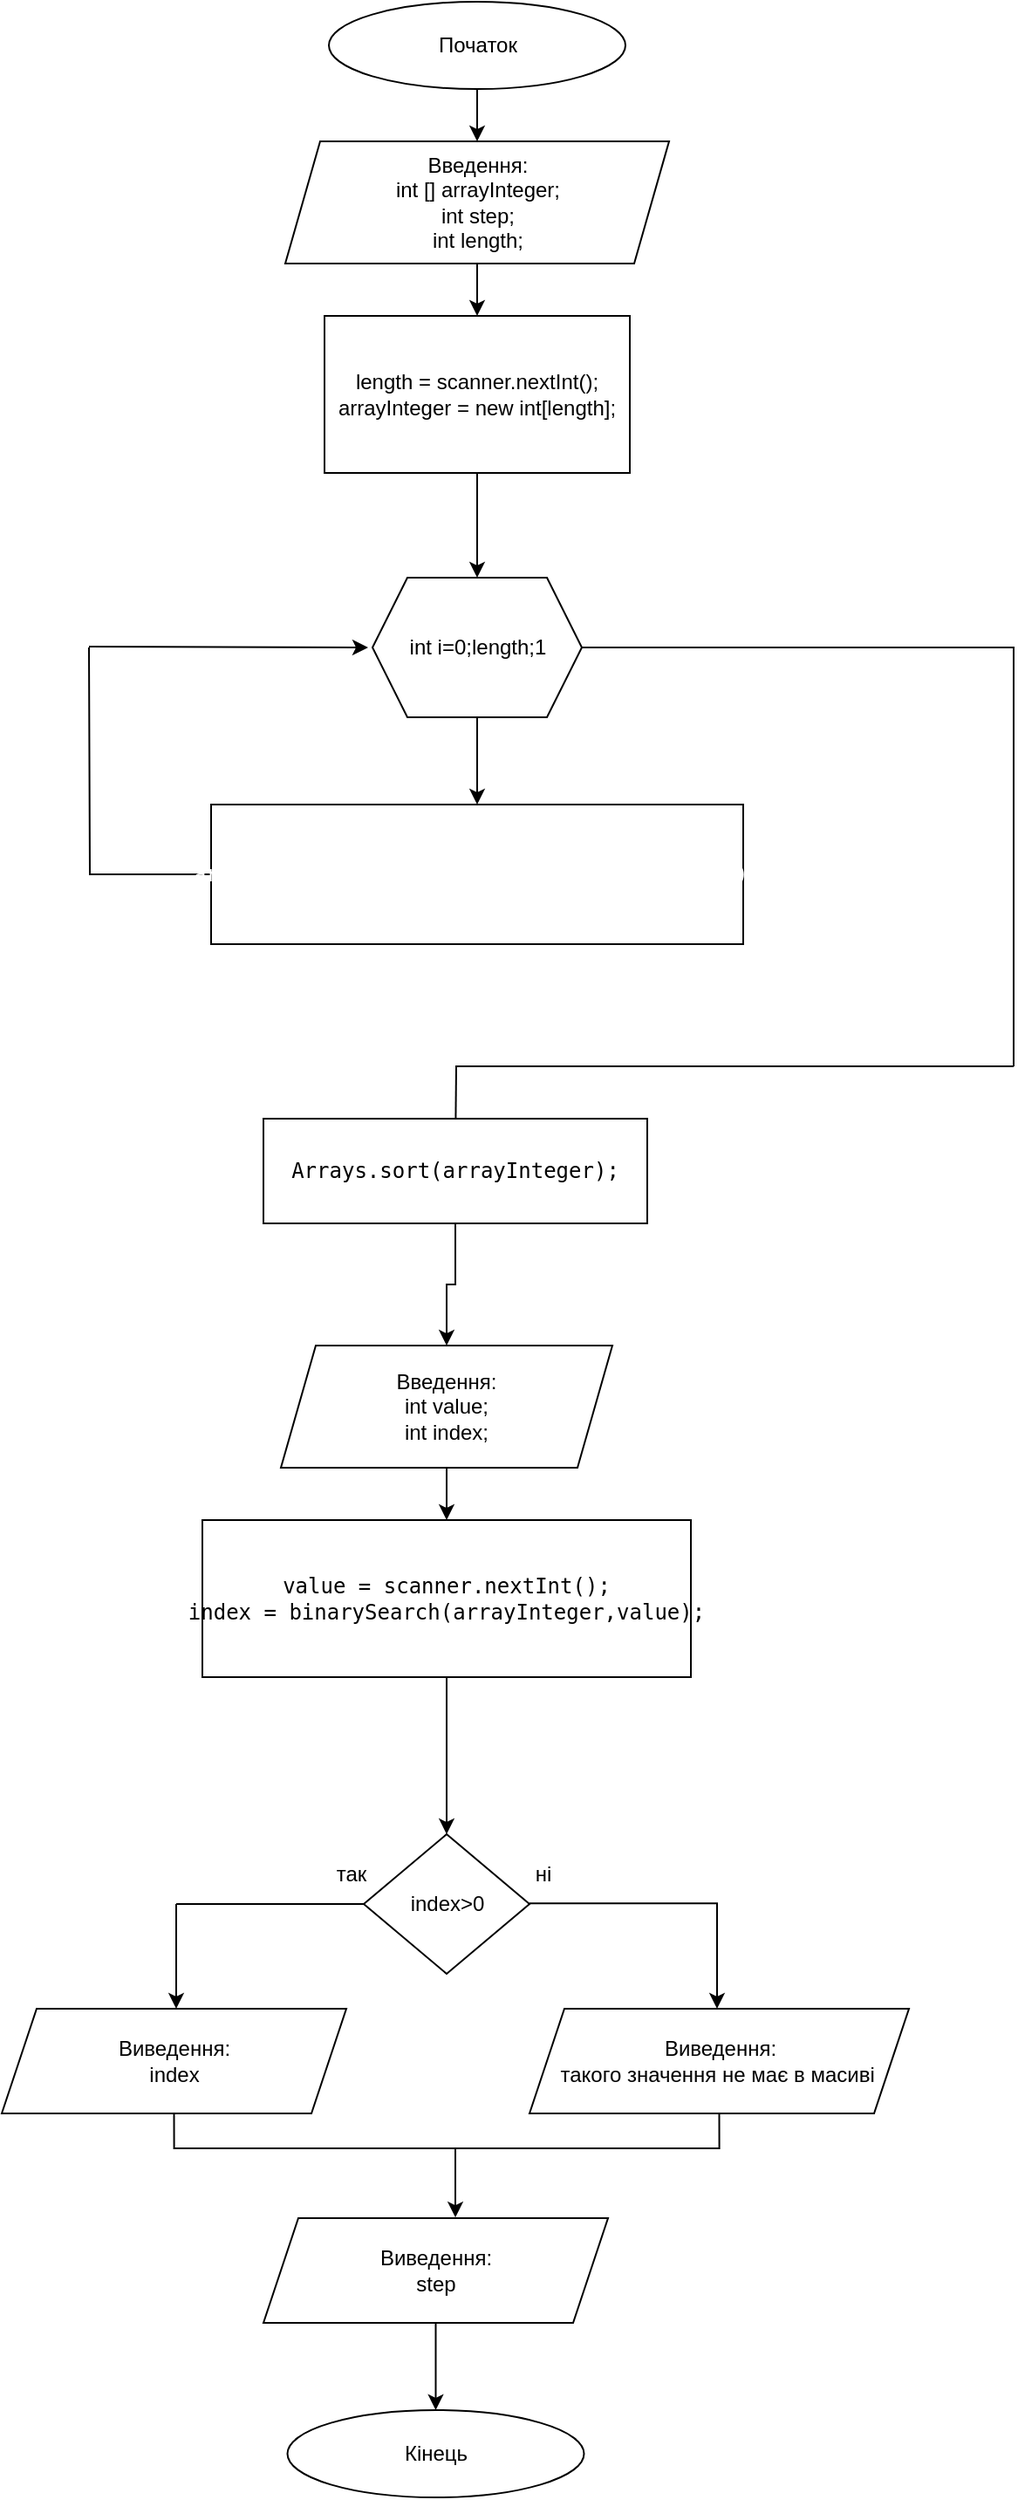 <mxfile version="20.5.3" type="embed"><diagram id="f3UuzY8pM-iCAZF-LdY3" name="Сторінка-1"><mxGraphModel dx="1292" dy="527" grid="1" gridSize="10" guides="1" tooltips="1" connect="1" arrows="1" fold="1" page="0" pageScale="1" pageWidth="827" pageHeight="1169" background="none" math="0" shadow="0"><root><mxCell id="0"/><mxCell id="1" parent="0"/><mxCell id="e-9pmOV4Egj6Z-eGIl2M-47" style="edgeStyle=orthogonalEdgeStyle;rounded=0;orthogonalLoop=1;jettySize=auto;html=1;entryX=0.5;entryY=0;entryDx=0;entryDy=0;" parent="1" source="e-9pmOV4Egj6Z-eGIl2M-35" target="e-9pmOV4Egj6Z-eGIl2M-36" edge="1"><mxGeometry relative="1" as="geometry"/></mxCell><mxCell id="e-9pmOV4Egj6Z-eGIl2M-35" value="Початок" style="ellipse;whiteSpace=wrap;html=1;" parent="1" vertex="1"><mxGeometry x="527.5" y="30" width="170" height="50" as="geometry"/></mxCell><mxCell id="e-9pmOV4Egj6Z-eGIl2M-50" style="edgeStyle=orthogonalEdgeStyle;rounded=0;orthogonalLoop=1;jettySize=auto;html=1;entryX=0.5;entryY=0;entryDx=0;entryDy=0;" parent="1" source="e-9pmOV4Egj6Z-eGIl2M-36" target="e-9pmOV4Egj6Z-eGIl2M-39" edge="1"><mxGeometry relative="1" as="geometry"/></mxCell><mxCell id="e-9pmOV4Egj6Z-eGIl2M-36" value="&lt;div style=&quot;&quot;&gt;&lt;span style=&quot;background-color: initial;&quot;&gt;Введення:&lt;/span&gt;&lt;/div&gt;&lt;div style=&quot;&quot;&gt;&lt;span style=&quot;background-color: initial;&quot;&gt;int [] arrayInteger;&lt;/span&gt;&lt;/div&gt;&lt;div style=&quot;&quot;&gt;&lt;span style=&quot;background-color: initial;&quot;&gt;int step;&lt;/span&gt;&lt;/div&gt;&lt;div style=&quot;&quot;&gt;&lt;span style=&quot;background-color: initial;&quot;&gt;int length;&lt;/span&gt;&lt;/div&gt;" style="shape=parallelogram;perimeter=parallelogramPerimeter;whiteSpace=wrap;html=1;fixedSize=1;align=center;" parent="1" vertex="1"><mxGeometry x="502.5" y="110" width="220" height="70" as="geometry"/></mxCell><mxCell id="e-9pmOV4Egj6Z-eGIl2M-44" style="edgeStyle=orthogonalEdgeStyle;rounded=0;orthogonalLoop=1;jettySize=auto;html=1;entryX=0.5;entryY=0;entryDx=0;entryDy=0;" parent="1" source="e-9pmOV4Egj6Z-eGIl2M-39" target="e-9pmOV4Egj6Z-eGIl2M-40" edge="1"><mxGeometry relative="1" as="geometry"/></mxCell><mxCell id="e-9pmOV4Egj6Z-eGIl2M-39" value="length = scanner.nextInt();&lt;br&gt;arrayInteger = new int[length];" style="rounded=0;whiteSpace=wrap;html=1;" parent="1" vertex="1"><mxGeometry x="525" y="210" width="175" height="90" as="geometry"/></mxCell><mxCell id="e-9pmOV4Egj6Z-eGIl2M-46" style="edgeStyle=orthogonalEdgeStyle;rounded=0;orthogonalLoop=1;jettySize=auto;html=1;entryX=0.5;entryY=0;entryDx=0;entryDy=0;" parent="1" source="e-9pmOV4Egj6Z-eGIl2M-40" target="e-9pmOV4Egj6Z-eGIl2M-43" edge="1"><mxGeometry relative="1" as="geometry"/></mxCell><mxCell id="e-9pmOV4Egj6Z-eGIl2M-54" style="edgeStyle=orthogonalEdgeStyle;rounded=0;orthogonalLoop=1;jettySize=auto;html=1;endArrow=none;endFill=0;" parent="1" source="e-9pmOV4Egj6Z-eGIl2M-40" edge="1"><mxGeometry relative="1" as="geometry"><mxPoint x="920" y="400" as="targetPoint"/></mxGeometry></mxCell><mxCell id="e-9pmOV4Egj6Z-eGIl2M-40" value="int i=0;length;1" style="shape=hexagon;perimeter=hexagonPerimeter2;whiteSpace=wrap;html=1;fixedSize=1;" parent="1" vertex="1"><mxGeometry x="552.5" y="360" width="120" height="80" as="geometry"/></mxCell><mxCell id="e-9pmOV4Egj6Z-eGIl2M-51" style="edgeStyle=orthogonalEdgeStyle;rounded=0;orthogonalLoop=1;jettySize=auto;html=1;endArrow=none;endFill=0;" parent="1" source="e-9pmOV4Egj6Z-eGIl2M-43" edge="1"><mxGeometry relative="1" as="geometry"><mxPoint x="390" y="400" as="targetPoint"/></mxGeometry></mxCell><mxCell id="e-9pmOV4Egj6Z-eGIl2M-43" value="&lt;div style=&quot;font-family: &amp;quot;JetBrains Mono&amp;quot;, monospace;&quot;&gt;&lt;pre style=&quot;&quot;&gt;&lt;font color=&quot;#ffffff&quot;&gt;arrayInteger[i] = (int) (Math.&lt;span style=&quot;font-style: italic;&quot;&gt;random&lt;/span&gt;() * 10);&lt;/font&gt;&lt;/pre&gt;&lt;/div&gt;" style="rounded=0;whiteSpace=wrap;html=1;" parent="1" vertex="1"><mxGeometry x="460" y="490" width="305" height="80" as="geometry"/></mxCell><mxCell id="e-9pmOV4Egj6Z-eGIl2M-53" value="" style="edgeStyle=none;orthogonalLoop=1;jettySize=auto;html=1;rounded=0;" parent="1" edge="1"><mxGeometry width="100" relative="1" as="geometry"><mxPoint x="390" y="399.55" as="sourcePoint"/><mxPoint x="550" y="400" as="targetPoint"/><Array as="points"/></mxGeometry></mxCell><mxCell id="e-9pmOV4Egj6Z-eGIl2M-55" value="" style="edgeStyle=none;orthogonalLoop=1;jettySize=auto;html=1;rounded=0;endArrow=none;endFill=0;" parent="1" edge="1"><mxGeometry width="100" relative="1" as="geometry"><mxPoint x="920" y="399.55" as="sourcePoint"/><mxPoint x="920" y="640" as="targetPoint"/><Array as="points"/></mxGeometry></mxCell><mxCell id="e-9pmOV4Egj6Z-eGIl2M-56" value="" style="edgeStyle=none;orthogonalLoop=1;jettySize=auto;html=1;rounded=0;endArrow=none;endFill=0;" parent="1" edge="1"><mxGeometry width="100" relative="1" as="geometry"><mxPoint x="920" y="640" as="sourcePoint"/><mxPoint x="600" y="640" as="targetPoint"/><Array as="points"/></mxGeometry></mxCell><mxCell id="e-9pmOV4Egj6Z-eGIl2M-57" value="" style="edgeStyle=none;orthogonalLoop=1;jettySize=auto;html=1;rounded=0;" parent="1" edge="1"><mxGeometry width="100" relative="1" as="geometry"><mxPoint x="600.5" y="640" as="sourcePoint"/><mxPoint x="600" y="690" as="targetPoint"/><Array as="points"/></mxGeometry></mxCell><mxCell id="e-9pmOV4Egj6Z-eGIl2M-65" style="edgeStyle=orthogonalEdgeStyle;rounded=0;orthogonalLoop=1;jettySize=auto;html=1;entryX=0.5;entryY=0;entryDx=0;entryDy=0;" parent="1" source="e-9pmOV4Egj6Z-eGIl2M-58" target="e-9pmOV4Egj6Z-eGIl2M-60" edge="1"><mxGeometry relative="1" as="geometry"/></mxCell><mxCell id="e-9pmOV4Egj6Z-eGIl2M-58" value="Введення:&lt;br&gt;int value;&lt;br&gt;int index;" style="shape=parallelogram;perimeter=parallelogramPerimeter;whiteSpace=wrap;html=1;fixedSize=1;" parent="1" vertex="1"><mxGeometry x="500" y="800" width="190" height="70" as="geometry"/></mxCell><mxCell id="e-9pmOV4Egj6Z-eGIl2M-59" value="&lt;div style=&quot;font-family: &amp;quot;JetBrains Mono&amp;quot;, monospace;&quot;&gt;&lt;pre style=&quot;&quot;&gt;Arrays.sort(arrayInteger);&lt;/pre&gt;&lt;/div&gt;" style="whiteSpace=wrap;html=1;" parent="1" vertex="1"><mxGeometry x="490" y="670" width="220" height="60" as="geometry"/></mxCell><mxCell id="e-9pmOV4Egj6Z-eGIl2M-85" style="edgeStyle=orthogonalEdgeStyle;rounded=0;orthogonalLoop=1;jettySize=auto;html=1;entryX=0.5;entryY=0;entryDx=0;entryDy=0;" parent="1" source="e-9pmOV4Egj6Z-eGIl2M-60" target="e-9pmOV4Egj6Z-eGIl2M-66" edge="1"><mxGeometry relative="1" as="geometry"/></mxCell><mxCell id="e-9pmOV4Egj6Z-eGIl2M-60" value="&lt;div style=&quot;font-family: &amp;quot;JetBrains Mono&amp;quot;, monospace;&quot;&gt;&lt;pre style=&quot;&quot;&gt;value = scanner.nextInt();&lt;br&gt;index = binarySearch(arrayInteger,value);&lt;/pre&gt;&lt;/div&gt;" style="whiteSpace=wrap;html=1;" parent="1" vertex="1"><mxGeometry x="455" y="900" width="280" height="90" as="geometry"/></mxCell><mxCell id="e-9pmOV4Egj6Z-eGIl2M-64" style="edgeStyle=orthogonalEdgeStyle;rounded=0;orthogonalLoop=1;jettySize=auto;html=1;entryX=0.5;entryY=0;entryDx=0;entryDy=0;" parent="1" source="e-9pmOV4Egj6Z-eGIl2M-59" target="e-9pmOV4Egj6Z-eGIl2M-58" edge="1"><mxGeometry relative="1" as="geometry"/></mxCell><mxCell id="e-9pmOV4Egj6Z-eGIl2M-67" style="edgeStyle=orthogonalEdgeStyle;rounded=0;orthogonalLoop=1;jettySize=auto;html=1;endArrow=none;endFill=0;" parent="1" source="e-9pmOV4Egj6Z-eGIl2M-66" edge="1"><mxGeometry relative="1" as="geometry"><mxPoint x="440" y="1120" as="targetPoint"/></mxGeometry></mxCell><mxCell id="e-9pmOV4Egj6Z-eGIl2M-66" value="index&amp;gt;0" style="rhombus;whiteSpace=wrap;html=1;" parent="1" vertex="1"><mxGeometry x="547.5" y="1080" width="95" height="80" as="geometry"/></mxCell><mxCell id="e-9pmOV4Egj6Z-eGIl2M-68" style="edgeStyle=orthogonalEdgeStyle;rounded=0;orthogonalLoop=1;jettySize=auto;html=1;" parent="1" edge="1"><mxGeometry relative="1" as="geometry"><mxPoint x="440" y="1180" as="targetPoint"/><mxPoint x="440" y="1120" as="sourcePoint"/></mxGeometry></mxCell><mxCell id="e-9pmOV4Egj6Z-eGIl2M-72" style="edgeStyle=orthogonalEdgeStyle;rounded=0;orthogonalLoop=1;jettySize=auto;html=1;" parent="1" edge="1"><mxGeometry relative="1" as="geometry"><mxPoint x="750" y="1180" as="targetPoint"/><mxPoint x="750" y="1120" as="sourcePoint"/></mxGeometry></mxCell><mxCell id="e-9pmOV4Egj6Z-eGIl2M-73" style="edgeStyle=orthogonalEdgeStyle;rounded=0;orthogonalLoop=1;jettySize=auto;html=1;endArrow=none;endFill=0;" parent="1" edge="1"><mxGeometry relative="1" as="geometry"><mxPoint x="642.5" y="1119.67" as="targetPoint"/><mxPoint x="750.5" y="1119.67" as="sourcePoint"/></mxGeometry></mxCell><mxCell id="e-9pmOV4Egj6Z-eGIl2M-79" style="edgeStyle=orthogonalEdgeStyle;rounded=0;orthogonalLoop=1;jettySize=auto;html=1;exitX=0.5;exitY=1;exitDx=0;exitDy=0;endArrow=none;endFill=0;" parent="1" source="e-9pmOV4Egj6Z-eGIl2M-75" edge="1"><mxGeometry relative="1" as="geometry"><mxPoint x="600" y="1260" as="targetPoint"/><Array as="points"><mxPoint x="439" y="1260"/></Array></mxGeometry></mxCell><mxCell id="e-9pmOV4Egj6Z-eGIl2M-75" value="Виведення:&lt;br&gt;index" style="shape=parallelogram;perimeter=parallelogramPerimeter;whiteSpace=wrap;html=1;fixedSize=1;" parent="1" vertex="1"><mxGeometry x="340" y="1180" width="197.5" height="60" as="geometry"/></mxCell><mxCell id="e-9pmOV4Egj6Z-eGIl2M-78" style="edgeStyle=orthogonalEdgeStyle;rounded=0;orthogonalLoop=1;jettySize=auto;html=1;exitX=0.5;exitY=1;exitDx=0;exitDy=0;endArrow=none;endFill=0;" parent="1" source="e-9pmOV4Egj6Z-eGIl2M-76" edge="1"><mxGeometry relative="1" as="geometry"><mxPoint x="600" y="1260" as="targetPoint"/><Array as="points"><mxPoint x="751" y="1260"/></Array></mxGeometry></mxCell><mxCell id="e-9pmOV4Egj6Z-eGIl2M-76" value="Виведення:&lt;br&gt;такого значення не має в масиві&amp;nbsp;" style="shape=parallelogram;perimeter=parallelogramPerimeter;whiteSpace=wrap;html=1;fixedSize=1;" parent="1" vertex="1"><mxGeometry x="642.5" y="1180" width="217.5" height="60" as="geometry"/></mxCell><mxCell id="e-9pmOV4Egj6Z-eGIl2M-84" style="edgeStyle=orthogonalEdgeStyle;rounded=0;orthogonalLoop=1;jettySize=auto;html=1;entryX=0.5;entryY=0;entryDx=0;entryDy=0;" parent="1" source="e-9pmOV4Egj6Z-eGIl2M-77" target="e-9pmOV4Egj6Z-eGIl2M-83" edge="1"><mxGeometry relative="1" as="geometry"/></mxCell><mxCell id="e-9pmOV4Egj6Z-eGIl2M-77" value="Виведення:&lt;br&gt;step" style="shape=parallelogram;perimeter=parallelogramPerimeter;whiteSpace=wrap;html=1;fixedSize=1;" parent="1" vertex="1"><mxGeometry x="490" y="1300" width="197.5" height="60" as="geometry"/></mxCell><mxCell id="e-9pmOV4Egj6Z-eGIl2M-80" value="" style="edgeStyle=none;orthogonalLoop=1;jettySize=auto;html=1;rounded=0;entryX=0.557;entryY=-0.007;entryDx=0;entryDy=0;entryPerimeter=0;" parent="1" target="e-9pmOV4Egj6Z-eGIl2M-77" edge="1"><mxGeometry width="100" relative="1" as="geometry"><mxPoint x="600" y="1260" as="sourcePoint"/><mxPoint x="660" y="1230" as="targetPoint"/><Array as="points"/></mxGeometry></mxCell><mxCell id="e-9pmOV4Egj6Z-eGIl2M-83" value="Кінець" style="ellipse;whiteSpace=wrap;html=1;" parent="1" vertex="1"><mxGeometry x="503.75" y="1410" width="170" height="50" as="geometry"/></mxCell><mxCell id="e-9pmOV4Egj6Z-eGIl2M-86" value="ні" style="text;html=1;align=center;verticalAlign=middle;resizable=0;points=[];autosize=1;strokeColor=none;fillColor=none;" parent="1" vertex="1"><mxGeometry x="635" y="1088" width="30" height="30" as="geometry"/></mxCell><mxCell id="e-9pmOV4Egj6Z-eGIl2M-87" value="так" style="text;html=1;align=center;verticalAlign=middle;resizable=0;points=[];autosize=1;strokeColor=none;fillColor=none;" parent="1" vertex="1"><mxGeometry x="520" y="1088" width="40" height="30" as="geometry"/></mxCell></root></mxGraphModel></diagram></mxfile>
